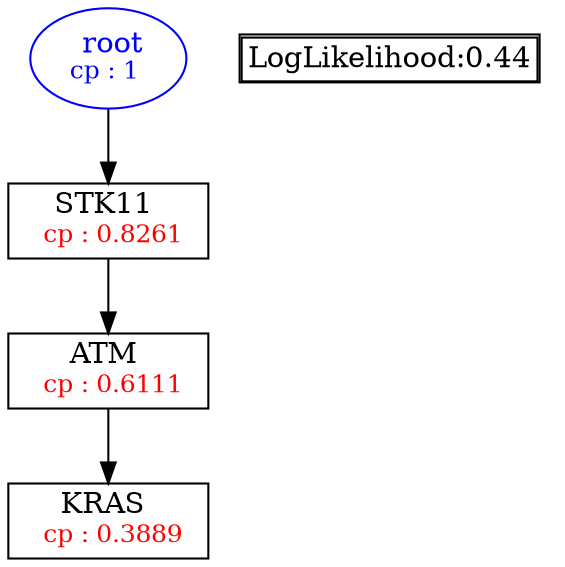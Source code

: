 digraph tree {
    "root" [label=<<font color='Blue'> root</font><br/><font color='Blue' POINT-SIZE='12'>cp : 1 </font>>, shape=oval, color=Blue];
    "S3" [label =<STK11 <br/> <font color='Red' POINT-SIZE='12'> cp : 0.8261 </font>>, shape=box];
    "S1" [label =<ATM <br/> <font color='Red' POINT-SIZE='12'> cp : 0.6111 </font>>, shape=box];
    "S2" [label =<KRAS <br/> <font color='Red' POINT-SIZE='12'> cp : 0.3889 </font>>, shape=box];
    "root" -> "S3";
    "S3" -> "S1";
    "S1" -> "S2";

    node[shape=plaintext]
    fontsize="10"
    struct1 [label=
    <<TABLE BORDER="1" CELLBORDER="1" CELLSPACING="0" >
    <TR><TD ALIGN="LEFT">LogLikelihood:0.44</TD></TR>
    </TABLE>>];

}
